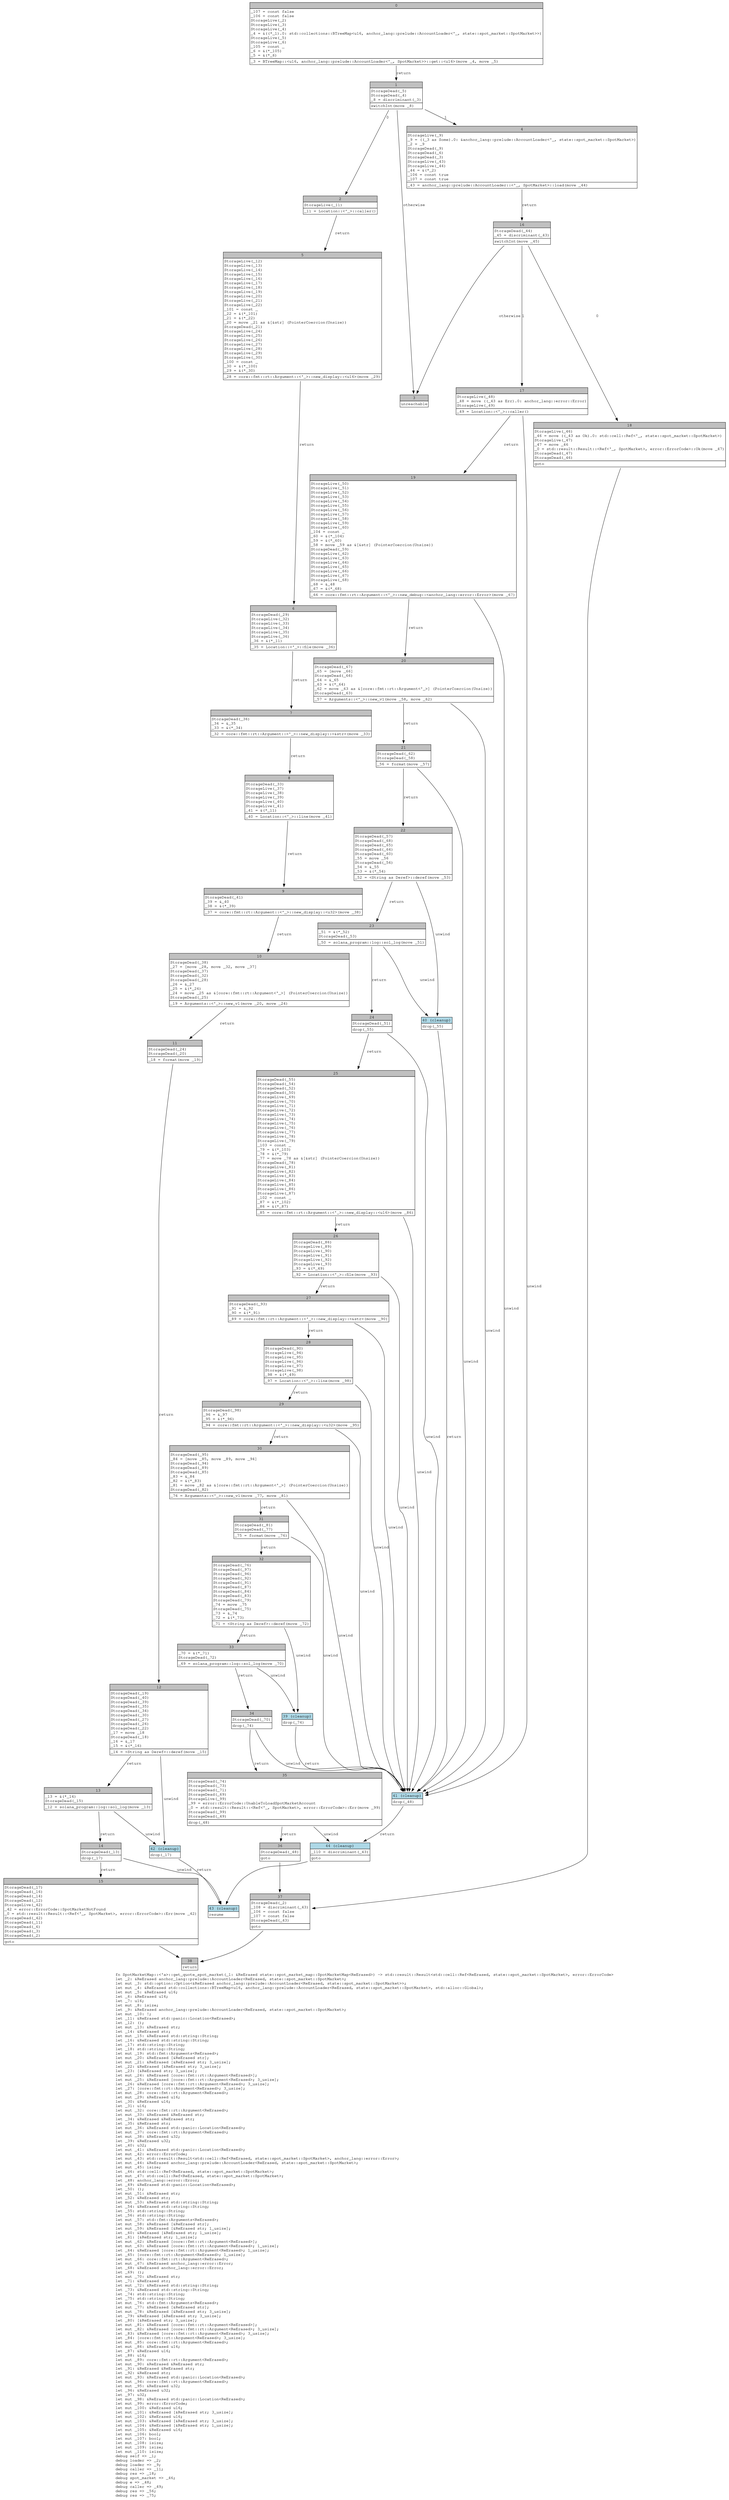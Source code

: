 digraph Mir_0_4139 {
    graph [fontname="Courier, monospace"];
    node [fontname="Courier, monospace"];
    edge [fontname="Courier, monospace"];
    label=<fn SpotMarketMap::&lt;'a&gt;::get_quote_spot_market(_1: &amp;ReErased state::spot_market_map::SpotMarketMap&lt;ReErased&gt;) -&gt; std::result::Result&lt;std::cell::Ref&lt;ReErased, state::spot_market::SpotMarket&gt;, error::ErrorCode&gt;<br align="left"/>let _2: &amp;ReErased anchor_lang::prelude::AccountLoader&lt;ReErased, state::spot_market::SpotMarket&gt;;<br align="left"/>let mut _3: std::option::Option&lt;&amp;ReErased anchor_lang::prelude::AccountLoader&lt;ReErased, state::spot_market::SpotMarket&gt;&gt;;<br align="left"/>let mut _4: &amp;ReErased std::collections::BTreeMap&lt;u16, anchor_lang::prelude::AccountLoader&lt;ReErased, state::spot_market::SpotMarket&gt;, std::alloc::Global&gt;;<br align="left"/>let mut _5: &amp;ReErased u16;<br align="left"/>let _6: &amp;ReErased u16;<br align="left"/>let _7: u16;<br align="left"/>let mut _8: isize;<br align="left"/>let _9: &amp;ReErased anchor_lang::prelude::AccountLoader&lt;ReErased, state::spot_market::SpotMarket&gt;;<br align="left"/>let mut _10: !;<br align="left"/>let _11: &amp;ReErased std::panic::Location&lt;ReErased&gt;;<br align="left"/>let _12: ();<br align="left"/>let mut _13: &amp;ReErased str;<br align="left"/>let _14: &amp;ReErased str;<br align="left"/>let mut _15: &amp;ReErased std::string::String;<br align="left"/>let _16: &amp;ReErased std::string::String;<br align="left"/>let _17: std::string::String;<br align="left"/>let _18: std::string::String;<br align="left"/>let mut _19: std::fmt::Arguments&lt;ReErased&gt;;<br align="left"/>let mut _20: &amp;ReErased [&amp;ReErased str];<br align="left"/>let mut _21: &amp;ReErased [&amp;ReErased str; 3_usize];<br align="left"/>let _22: &amp;ReErased [&amp;ReErased str; 3_usize];<br align="left"/>let _23: [&amp;ReErased str; 3_usize];<br align="left"/>let mut _24: &amp;ReErased [core::fmt::rt::Argument&lt;ReErased&gt;];<br align="left"/>let mut _25: &amp;ReErased [core::fmt::rt::Argument&lt;ReErased&gt;; 3_usize];<br align="left"/>let _26: &amp;ReErased [core::fmt::rt::Argument&lt;ReErased&gt;; 3_usize];<br align="left"/>let _27: [core::fmt::rt::Argument&lt;ReErased&gt;; 3_usize];<br align="left"/>let mut _28: core::fmt::rt::Argument&lt;ReErased&gt;;<br align="left"/>let mut _29: &amp;ReErased u16;<br align="left"/>let _30: &amp;ReErased u16;<br align="left"/>let _31: u16;<br align="left"/>let mut _32: core::fmt::rt::Argument&lt;ReErased&gt;;<br align="left"/>let mut _33: &amp;ReErased &amp;ReErased str;<br align="left"/>let _34: &amp;ReErased &amp;ReErased str;<br align="left"/>let _35: &amp;ReErased str;<br align="left"/>let mut _36: &amp;ReErased std::panic::Location&lt;ReErased&gt;;<br align="left"/>let mut _37: core::fmt::rt::Argument&lt;ReErased&gt;;<br align="left"/>let mut _38: &amp;ReErased u32;<br align="left"/>let _39: &amp;ReErased u32;<br align="left"/>let _40: u32;<br align="left"/>let mut _41: &amp;ReErased std::panic::Location&lt;ReErased&gt;;<br align="left"/>let mut _42: error::ErrorCode;<br align="left"/>let mut _43: std::result::Result&lt;std::cell::Ref&lt;ReErased, state::spot_market::SpotMarket&gt;, anchor_lang::error::Error&gt;;<br align="left"/>let mut _44: &amp;ReErased anchor_lang::prelude::AccountLoader&lt;ReErased, state::spot_market::SpotMarket&gt;;<br align="left"/>let mut _45: isize;<br align="left"/>let _46: std::cell::Ref&lt;ReErased, state::spot_market::SpotMarket&gt;;<br align="left"/>let mut _47: std::cell::Ref&lt;ReErased, state::spot_market::SpotMarket&gt;;<br align="left"/>let _48: anchor_lang::error::Error;<br align="left"/>let _49: &amp;ReErased std::panic::Location&lt;ReErased&gt;;<br align="left"/>let _50: ();<br align="left"/>let mut _51: &amp;ReErased str;<br align="left"/>let _52: &amp;ReErased str;<br align="left"/>let mut _53: &amp;ReErased std::string::String;<br align="left"/>let _54: &amp;ReErased std::string::String;<br align="left"/>let _55: std::string::String;<br align="left"/>let _56: std::string::String;<br align="left"/>let mut _57: std::fmt::Arguments&lt;ReErased&gt;;<br align="left"/>let mut _58: &amp;ReErased [&amp;ReErased str];<br align="left"/>let mut _59: &amp;ReErased [&amp;ReErased str; 1_usize];<br align="left"/>let _60: &amp;ReErased [&amp;ReErased str; 1_usize];<br align="left"/>let _61: [&amp;ReErased str; 1_usize];<br align="left"/>let mut _62: &amp;ReErased [core::fmt::rt::Argument&lt;ReErased&gt;];<br align="left"/>let mut _63: &amp;ReErased [core::fmt::rt::Argument&lt;ReErased&gt;; 1_usize];<br align="left"/>let _64: &amp;ReErased [core::fmt::rt::Argument&lt;ReErased&gt;; 1_usize];<br align="left"/>let _65: [core::fmt::rt::Argument&lt;ReErased&gt;; 1_usize];<br align="left"/>let mut _66: core::fmt::rt::Argument&lt;ReErased&gt;;<br align="left"/>let mut _67: &amp;ReErased anchor_lang::error::Error;<br align="left"/>let _68: &amp;ReErased anchor_lang::error::Error;<br align="left"/>let _69: ();<br align="left"/>let mut _70: &amp;ReErased str;<br align="left"/>let _71: &amp;ReErased str;<br align="left"/>let mut _72: &amp;ReErased std::string::String;<br align="left"/>let _73: &amp;ReErased std::string::String;<br align="left"/>let _74: std::string::String;<br align="left"/>let _75: std::string::String;<br align="left"/>let mut _76: std::fmt::Arguments&lt;ReErased&gt;;<br align="left"/>let mut _77: &amp;ReErased [&amp;ReErased str];<br align="left"/>let mut _78: &amp;ReErased [&amp;ReErased str; 3_usize];<br align="left"/>let _79: &amp;ReErased [&amp;ReErased str; 3_usize];<br align="left"/>let _80: [&amp;ReErased str; 3_usize];<br align="left"/>let mut _81: &amp;ReErased [core::fmt::rt::Argument&lt;ReErased&gt;];<br align="left"/>let mut _82: &amp;ReErased [core::fmt::rt::Argument&lt;ReErased&gt;; 3_usize];<br align="left"/>let _83: &amp;ReErased [core::fmt::rt::Argument&lt;ReErased&gt;; 3_usize];<br align="left"/>let _84: [core::fmt::rt::Argument&lt;ReErased&gt;; 3_usize];<br align="left"/>let mut _85: core::fmt::rt::Argument&lt;ReErased&gt;;<br align="left"/>let mut _86: &amp;ReErased u16;<br align="left"/>let _87: &amp;ReErased u16;<br align="left"/>let _88: u16;<br align="left"/>let mut _89: core::fmt::rt::Argument&lt;ReErased&gt;;<br align="left"/>let mut _90: &amp;ReErased &amp;ReErased str;<br align="left"/>let _91: &amp;ReErased &amp;ReErased str;<br align="left"/>let _92: &amp;ReErased str;<br align="left"/>let mut _93: &amp;ReErased std::panic::Location&lt;ReErased&gt;;<br align="left"/>let mut _94: core::fmt::rt::Argument&lt;ReErased&gt;;<br align="left"/>let mut _95: &amp;ReErased u32;<br align="left"/>let _96: &amp;ReErased u32;<br align="left"/>let _97: u32;<br align="left"/>let mut _98: &amp;ReErased std::panic::Location&lt;ReErased&gt;;<br align="left"/>let mut _99: error::ErrorCode;<br align="left"/>let mut _100: &amp;ReErased u16;<br align="left"/>let mut _101: &amp;ReErased [&amp;ReErased str; 3_usize];<br align="left"/>let mut _102: &amp;ReErased u16;<br align="left"/>let mut _103: &amp;ReErased [&amp;ReErased str; 3_usize];<br align="left"/>let mut _104: &amp;ReErased [&amp;ReErased str; 1_usize];<br align="left"/>let mut _105: &amp;ReErased u16;<br align="left"/>let mut _106: bool;<br align="left"/>let mut _107: bool;<br align="left"/>let mut _108: isize;<br align="left"/>let mut _109: isize;<br align="left"/>let mut _110: isize;<br align="left"/>debug self =&gt; _1;<br align="left"/>debug loader =&gt; _2;<br align="left"/>debug loader =&gt; _9;<br align="left"/>debug caller =&gt; _11;<br align="left"/>debug res =&gt; _18;<br align="left"/>debug spot_market =&gt; _46;<br align="left"/>debug e =&gt; _48;<br align="left"/>debug caller =&gt; _49;<br align="left"/>debug res =&gt; _56;<br align="left"/>debug res =&gt; _75;<br align="left"/>>;
    bb0__0_4139 [shape="none", label=<<table border="0" cellborder="1" cellspacing="0"><tr><td bgcolor="gray" align="center" colspan="1">0</td></tr><tr><td align="left" balign="left">_107 = const false<br/>_106 = const false<br/>StorageLive(_2)<br/>StorageLive(_3)<br/>StorageLive(_4)<br/>_4 = &amp;((*_1).0: std::collections::BTreeMap&lt;u16, anchor_lang::prelude::AccountLoader&lt;'_, state::spot_market::SpotMarket&gt;&gt;)<br/>StorageLive(_5)<br/>StorageLive(_6)<br/>_105 = const _<br/>_6 = &amp;(*_105)<br/>_5 = &amp;(*_6)<br/></td></tr><tr><td align="left">_3 = BTreeMap::&lt;u16, anchor_lang::prelude::AccountLoader&lt;'_, SpotMarket&gt;&gt;::get::&lt;u16&gt;(move _4, move _5)</td></tr></table>>];
    bb1__0_4139 [shape="none", label=<<table border="0" cellborder="1" cellspacing="0"><tr><td bgcolor="gray" align="center" colspan="1">1</td></tr><tr><td align="left" balign="left">StorageDead(_5)<br/>StorageDead(_4)<br/>_8 = discriminant(_3)<br/></td></tr><tr><td align="left">switchInt(move _8)</td></tr></table>>];
    bb2__0_4139 [shape="none", label=<<table border="0" cellborder="1" cellspacing="0"><tr><td bgcolor="gray" align="center" colspan="1">2</td></tr><tr><td align="left" balign="left">StorageLive(_11)<br/></td></tr><tr><td align="left">_11 = Location::&lt;'_&gt;::caller()</td></tr></table>>];
    bb3__0_4139 [shape="none", label=<<table border="0" cellborder="1" cellspacing="0"><tr><td bgcolor="gray" align="center" colspan="1">3</td></tr><tr><td align="left">unreachable</td></tr></table>>];
    bb4__0_4139 [shape="none", label=<<table border="0" cellborder="1" cellspacing="0"><tr><td bgcolor="gray" align="center" colspan="1">4</td></tr><tr><td align="left" balign="left">StorageLive(_9)<br/>_9 = ((_3 as Some).0: &amp;anchor_lang::prelude::AccountLoader&lt;'_, state::spot_market::SpotMarket&gt;)<br/>_2 = _9<br/>StorageDead(_9)<br/>StorageDead(_6)<br/>StorageDead(_3)<br/>StorageLive(_43)<br/>StorageLive(_44)<br/>_44 = &amp;(*_2)<br/>_106 = const true<br/>_107 = const true<br/></td></tr><tr><td align="left">_43 = anchor_lang::prelude::AccountLoader::&lt;'_, SpotMarket&gt;::load(move _44)</td></tr></table>>];
    bb5__0_4139 [shape="none", label=<<table border="0" cellborder="1" cellspacing="0"><tr><td bgcolor="gray" align="center" colspan="1">5</td></tr><tr><td align="left" balign="left">StorageLive(_12)<br/>StorageLive(_13)<br/>StorageLive(_14)<br/>StorageLive(_15)<br/>StorageLive(_16)<br/>StorageLive(_17)<br/>StorageLive(_18)<br/>StorageLive(_19)<br/>StorageLive(_20)<br/>StorageLive(_21)<br/>StorageLive(_22)<br/>_101 = const _<br/>_22 = &amp;(*_101)<br/>_21 = &amp;(*_22)<br/>_20 = move _21 as &amp;[&amp;str] (PointerCoercion(Unsize))<br/>StorageDead(_21)<br/>StorageLive(_24)<br/>StorageLive(_25)<br/>StorageLive(_26)<br/>StorageLive(_27)<br/>StorageLive(_28)<br/>StorageLive(_29)<br/>StorageLive(_30)<br/>_100 = const _<br/>_30 = &amp;(*_100)<br/>_29 = &amp;(*_30)<br/></td></tr><tr><td align="left">_28 = core::fmt::rt::Argument::&lt;'_&gt;::new_display::&lt;u16&gt;(move _29)</td></tr></table>>];
    bb6__0_4139 [shape="none", label=<<table border="0" cellborder="1" cellspacing="0"><tr><td bgcolor="gray" align="center" colspan="1">6</td></tr><tr><td align="left" balign="left">StorageDead(_29)<br/>StorageLive(_32)<br/>StorageLive(_33)<br/>StorageLive(_34)<br/>StorageLive(_35)<br/>StorageLive(_36)<br/>_36 = &amp;(*_11)<br/></td></tr><tr><td align="left">_35 = Location::&lt;'_&gt;::file(move _36)</td></tr></table>>];
    bb7__0_4139 [shape="none", label=<<table border="0" cellborder="1" cellspacing="0"><tr><td bgcolor="gray" align="center" colspan="1">7</td></tr><tr><td align="left" balign="left">StorageDead(_36)<br/>_34 = &amp;_35<br/>_33 = &amp;(*_34)<br/></td></tr><tr><td align="left">_32 = core::fmt::rt::Argument::&lt;'_&gt;::new_display::&lt;&amp;str&gt;(move _33)</td></tr></table>>];
    bb8__0_4139 [shape="none", label=<<table border="0" cellborder="1" cellspacing="0"><tr><td bgcolor="gray" align="center" colspan="1">8</td></tr><tr><td align="left" balign="left">StorageDead(_33)<br/>StorageLive(_37)<br/>StorageLive(_38)<br/>StorageLive(_39)<br/>StorageLive(_40)<br/>StorageLive(_41)<br/>_41 = &amp;(*_11)<br/></td></tr><tr><td align="left">_40 = Location::&lt;'_&gt;::line(move _41)</td></tr></table>>];
    bb9__0_4139 [shape="none", label=<<table border="0" cellborder="1" cellspacing="0"><tr><td bgcolor="gray" align="center" colspan="1">9</td></tr><tr><td align="left" balign="left">StorageDead(_41)<br/>_39 = &amp;_40<br/>_38 = &amp;(*_39)<br/></td></tr><tr><td align="left">_37 = core::fmt::rt::Argument::&lt;'_&gt;::new_display::&lt;u32&gt;(move _38)</td></tr></table>>];
    bb10__0_4139 [shape="none", label=<<table border="0" cellborder="1" cellspacing="0"><tr><td bgcolor="gray" align="center" colspan="1">10</td></tr><tr><td align="left" balign="left">StorageDead(_38)<br/>_27 = [move _28, move _32, move _37]<br/>StorageDead(_37)<br/>StorageDead(_32)<br/>StorageDead(_28)<br/>_26 = &amp;_27<br/>_25 = &amp;(*_26)<br/>_24 = move _25 as &amp;[core::fmt::rt::Argument&lt;'_&gt;] (PointerCoercion(Unsize))<br/>StorageDead(_25)<br/></td></tr><tr><td align="left">_19 = Arguments::&lt;'_&gt;::new_v1(move _20, move _24)</td></tr></table>>];
    bb11__0_4139 [shape="none", label=<<table border="0" cellborder="1" cellspacing="0"><tr><td bgcolor="gray" align="center" colspan="1">11</td></tr><tr><td align="left" balign="left">StorageDead(_24)<br/>StorageDead(_20)<br/></td></tr><tr><td align="left">_18 = format(move _19)</td></tr></table>>];
    bb12__0_4139 [shape="none", label=<<table border="0" cellborder="1" cellspacing="0"><tr><td bgcolor="gray" align="center" colspan="1">12</td></tr><tr><td align="left" balign="left">StorageDead(_19)<br/>StorageDead(_40)<br/>StorageDead(_39)<br/>StorageDead(_35)<br/>StorageDead(_34)<br/>StorageDead(_30)<br/>StorageDead(_27)<br/>StorageDead(_26)<br/>StorageDead(_22)<br/>_17 = move _18<br/>StorageDead(_18)<br/>_16 = &amp;_17<br/>_15 = &amp;(*_16)<br/></td></tr><tr><td align="left">_14 = &lt;String as Deref&gt;::deref(move _15)</td></tr></table>>];
    bb13__0_4139 [shape="none", label=<<table border="0" cellborder="1" cellspacing="0"><tr><td bgcolor="gray" align="center" colspan="1">13</td></tr><tr><td align="left" balign="left">_13 = &amp;(*_14)<br/>StorageDead(_15)<br/></td></tr><tr><td align="left">_12 = solana_program::log::sol_log(move _13)</td></tr></table>>];
    bb14__0_4139 [shape="none", label=<<table border="0" cellborder="1" cellspacing="0"><tr><td bgcolor="gray" align="center" colspan="1">14</td></tr><tr><td align="left" balign="left">StorageDead(_13)<br/></td></tr><tr><td align="left">drop(_17)</td></tr></table>>];
    bb15__0_4139 [shape="none", label=<<table border="0" cellborder="1" cellspacing="0"><tr><td bgcolor="gray" align="center" colspan="1">15</td></tr><tr><td align="left" balign="left">StorageDead(_17)<br/>StorageDead(_16)<br/>StorageDead(_14)<br/>StorageDead(_12)<br/>StorageLive(_42)<br/>_42 = error::ErrorCode::SpotMarketNotFound<br/>_0 = std::result::Result::&lt;Ref&lt;'_, SpotMarket&gt;, error::ErrorCode&gt;::Err(move _42)<br/>StorageDead(_42)<br/>StorageDead(_11)<br/>StorageDead(_6)<br/>StorageDead(_3)<br/>StorageDead(_2)<br/></td></tr><tr><td align="left">goto</td></tr></table>>];
    bb16__0_4139 [shape="none", label=<<table border="0" cellborder="1" cellspacing="0"><tr><td bgcolor="gray" align="center" colspan="1">16</td></tr><tr><td align="left" balign="left">StorageDead(_44)<br/>_45 = discriminant(_43)<br/></td></tr><tr><td align="left">switchInt(move _45)</td></tr></table>>];
    bb17__0_4139 [shape="none", label=<<table border="0" cellborder="1" cellspacing="0"><tr><td bgcolor="gray" align="center" colspan="1">17</td></tr><tr><td align="left" balign="left">StorageLive(_48)<br/>_48 = move ((_43 as Err).0: anchor_lang::error::Error)<br/>StorageLive(_49)<br/></td></tr><tr><td align="left">_49 = Location::&lt;'_&gt;::caller()</td></tr></table>>];
    bb18__0_4139 [shape="none", label=<<table border="0" cellborder="1" cellspacing="0"><tr><td bgcolor="gray" align="center" colspan="1">18</td></tr><tr><td align="left" balign="left">StorageLive(_46)<br/>_46 = move ((_43 as Ok).0: std::cell::Ref&lt;'_, state::spot_market::SpotMarket&gt;)<br/>StorageLive(_47)<br/>_47 = move _46<br/>_0 = std::result::Result::&lt;Ref&lt;'_, SpotMarket&gt;, error::ErrorCode&gt;::Ok(move _47)<br/>StorageDead(_47)<br/>StorageDead(_46)<br/></td></tr><tr><td align="left">goto</td></tr></table>>];
    bb19__0_4139 [shape="none", label=<<table border="0" cellborder="1" cellspacing="0"><tr><td bgcolor="gray" align="center" colspan="1">19</td></tr><tr><td align="left" balign="left">StorageLive(_50)<br/>StorageLive(_51)<br/>StorageLive(_52)<br/>StorageLive(_53)<br/>StorageLive(_54)<br/>StorageLive(_55)<br/>StorageLive(_56)<br/>StorageLive(_57)<br/>StorageLive(_58)<br/>StorageLive(_59)<br/>StorageLive(_60)<br/>_104 = const _<br/>_60 = &amp;(*_104)<br/>_59 = &amp;(*_60)<br/>_58 = move _59 as &amp;[&amp;str] (PointerCoercion(Unsize))<br/>StorageDead(_59)<br/>StorageLive(_62)<br/>StorageLive(_63)<br/>StorageLive(_64)<br/>StorageLive(_65)<br/>StorageLive(_66)<br/>StorageLive(_67)<br/>StorageLive(_68)<br/>_68 = &amp;_48<br/>_67 = &amp;(*_68)<br/></td></tr><tr><td align="left">_66 = core::fmt::rt::Argument::&lt;'_&gt;::new_debug::&lt;anchor_lang::error::Error&gt;(move _67)</td></tr></table>>];
    bb20__0_4139 [shape="none", label=<<table border="0" cellborder="1" cellspacing="0"><tr><td bgcolor="gray" align="center" colspan="1">20</td></tr><tr><td align="left" balign="left">StorageDead(_67)<br/>_65 = [move _66]<br/>StorageDead(_66)<br/>_64 = &amp;_65<br/>_63 = &amp;(*_64)<br/>_62 = move _63 as &amp;[core::fmt::rt::Argument&lt;'_&gt;] (PointerCoercion(Unsize))<br/>StorageDead(_63)<br/></td></tr><tr><td align="left">_57 = Arguments::&lt;'_&gt;::new_v1(move _58, move _62)</td></tr></table>>];
    bb21__0_4139 [shape="none", label=<<table border="0" cellborder="1" cellspacing="0"><tr><td bgcolor="gray" align="center" colspan="1">21</td></tr><tr><td align="left" balign="left">StorageDead(_62)<br/>StorageDead(_58)<br/></td></tr><tr><td align="left">_56 = format(move _57)</td></tr></table>>];
    bb22__0_4139 [shape="none", label=<<table border="0" cellborder="1" cellspacing="0"><tr><td bgcolor="gray" align="center" colspan="1">22</td></tr><tr><td align="left" balign="left">StorageDead(_57)<br/>StorageDead(_68)<br/>StorageDead(_65)<br/>StorageDead(_64)<br/>StorageDead(_60)<br/>_55 = move _56<br/>StorageDead(_56)<br/>_54 = &amp;_55<br/>_53 = &amp;(*_54)<br/></td></tr><tr><td align="left">_52 = &lt;String as Deref&gt;::deref(move _53)</td></tr></table>>];
    bb23__0_4139 [shape="none", label=<<table border="0" cellborder="1" cellspacing="0"><tr><td bgcolor="gray" align="center" colspan="1">23</td></tr><tr><td align="left" balign="left">_51 = &amp;(*_52)<br/>StorageDead(_53)<br/></td></tr><tr><td align="left">_50 = solana_program::log::sol_log(move _51)</td></tr></table>>];
    bb24__0_4139 [shape="none", label=<<table border="0" cellborder="1" cellspacing="0"><tr><td bgcolor="gray" align="center" colspan="1">24</td></tr><tr><td align="left" balign="left">StorageDead(_51)<br/></td></tr><tr><td align="left">drop(_55)</td></tr></table>>];
    bb25__0_4139 [shape="none", label=<<table border="0" cellborder="1" cellspacing="0"><tr><td bgcolor="gray" align="center" colspan="1">25</td></tr><tr><td align="left" balign="left">StorageDead(_55)<br/>StorageDead(_54)<br/>StorageDead(_52)<br/>StorageDead(_50)<br/>StorageLive(_69)<br/>StorageLive(_70)<br/>StorageLive(_71)<br/>StorageLive(_72)<br/>StorageLive(_73)<br/>StorageLive(_74)<br/>StorageLive(_75)<br/>StorageLive(_76)<br/>StorageLive(_77)<br/>StorageLive(_78)<br/>StorageLive(_79)<br/>_103 = const _<br/>_79 = &amp;(*_103)<br/>_78 = &amp;(*_79)<br/>_77 = move _78 as &amp;[&amp;str] (PointerCoercion(Unsize))<br/>StorageDead(_78)<br/>StorageLive(_81)<br/>StorageLive(_82)<br/>StorageLive(_83)<br/>StorageLive(_84)<br/>StorageLive(_85)<br/>StorageLive(_86)<br/>StorageLive(_87)<br/>_102 = const _<br/>_87 = &amp;(*_102)<br/>_86 = &amp;(*_87)<br/></td></tr><tr><td align="left">_85 = core::fmt::rt::Argument::&lt;'_&gt;::new_display::&lt;u16&gt;(move _86)</td></tr></table>>];
    bb26__0_4139 [shape="none", label=<<table border="0" cellborder="1" cellspacing="0"><tr><td bgcolor="gray" align="center" colspan="1">26</td></tr><tr><td align="left" balign="left">StorageDead(_86)<br/>StorageLive(_89)<br/>StorageLive(_90)<br/>StorageLive(_91)<br/>StorageLive(_92)<br/>StorageLive(_93)<br/>_93 = &amp;(*_49)<br/></td></tr><tr><td align="left">_92 = Location::&lt;'_&gt;::file(move _93)</td></tr></table>>];
    bb27__0_4139 [shape="none", label=<<table border="0" cellborder="1" cellspacing="0"><tr><td bgcolor="gray" align="center" colspan="1">27</td></tr><tr><td align="left" balign="left">StorageDead(_93)<br/>_91 = &amp;_92<br/>_90 = &amp;(*_91)<br/></td></tr><tr><td align="left">_89 = core::fmt::rt::Argument::&lt;'_&gt;::new_display::&lt;&amp;str&gt;(move _90)</td></tr></table>>];
    bb28__0_4139 [shape="none", label=<<table border="0" cellborder="1" cellspacing="0"><tr><td bgcolor="gray" align="center" colspan="1">28</td></tr><tr><td align="left" balign="left">StorageDead(_90)<br/>StorageLive(_94)<br/>StorageLive(_95)<br/>StorageLive(_96)<br/>StorageLive(_97)<br/>StorageLive(_98)<br/>_98 = &amp;(*_49)<br/></td></tr><tr><td align="left">_97 = Location::&lt;'_&gt;::line(move _98)</td></tr></table>>];
    bb29__0_4139 [shape="none", label=<<table border="0" cellborder="1" cellspacing="0"><tr><td bgcolor="gray" align="center" colspan="1">29</td></tr><tr><td align="left" balign="left">StorageDead(_98)<br/>_96 = &amp;_97<br/>_95 = &amp;(*_96)<br/></td></tr><tr><td align="left">_94 = core::fmt::rt::Argument::&lt;'_&gt;::new_display::&lt;u32&gt;(move _95)</td></tr></table>>];
    bb30__0_4139 [shape="none", label=<<table border="0" cellborder="1" cellspacing="0"><tr><td bgcolor="gray" align="center" colspan="1">30</td></tr><tr><td align="left" balign="left">StorageDead(_95)<br/>_84 = [move _85, move _89, move _94]<br/>StorageDead(_94)<br/>StorageDead(_89)<br/>StorageDead(_85)<br/>_83 = &amp;_84<br/>_82 = &amp;(*_83)<br/>_81 = move _82 as &amp;[core::fmt::rt::Argument&lt;'_&gt;] (PointerCoercion(Unsize))<br/>StorageDead(_82)<br/></td></tr><tr><td align="left">_76 = Arguments::&lt;'_&gt;::new_v1(move _77, move _81)</td></tr></table>>];
    bb31__0_4139 [shape="none", label=<<table border="0" cellborder="1" cellspacing="0"><tr><td bgcolor="gray" align="center" colspan="1">31</td></tr><tr><td align="left" balign="left">StorageDead(_81)<br/>StorageDead(_77)<br/></td></tr><tr><td align="left">_75 = format(move _76)</td></tr></table>>];
    bb32__0_4139 [shape="none", label=<<table border="0" cellborder="1" cellspacing="0"><tr><td bgcolor="gray" align="center" colspan="1">32</td></tr><tr><td align="left" balign="left">StorageDead(_76)<br/>StorageDead(_97)<br/>StorageDead(_96)<br/>StorageDead(_92)<br/>StorageDead(_91)<br/>StorageDead(_87)<br/>StorageDead(_84)<br/>StorageDead(_83)<br/>StorageDead(_79)<br/>_74 = move _75<br/>StorageDead(_75)<br/>_73 = &amp;_74<br/>_72 = &amp;(*_73)<br/></td></tr><tr><td align="left">_71 = &lt;String as Deref&gt;::deref(move _72)</td></tr></table>>];
    bb33__0_4139 [shape="none", label=<<table border="0" cellborder="1" cellspacing="0"><tr><td bgcolor="gray" align="center" colspan="1">33</td></tr><tr><td align="left" balign="left">_70 = &amp;(*_71)<br/>StorageDead(_72)<br/></td></tr><tr><td align="left">_69 = solana_program::log::sol_log(move _70)</td></tr></table>>];
    bb34__0_4139 [shape="none", label=<<table border="0" cellborder="1" cellspacing="0"><tr><td bgcolor="gray" align="center" colspan="1">34</td></tr><tr><td align="left" balign="left">StorageDead(_70)<br/></td></tr><tr><td align="left">drop(_74)</td></tr></table>>];
    bb35__0_4139 [shape="none", label=<<table border="0" cellborder="1" cellspacing="0"><tr><td bgcolor="gray" align="center" colspan="1">35</td></tr><tr><td align="left" balign="left">StorageDead(_74)<br/>StorageDead(_73)<br/>StorageDead(_71)<br/>StorageDead(_69)<br/>StorageLive(_99)<br/>_99 = error::ErrorCode::UnableToLoadSpotMarketAccount<br/>_0 = std::result::Result::&lt;Ref&lt;'_, SpotMarket&gt;, error::ErrorCode&gt;::Err(move _99)<br/>StorageDead(_99)<br/>StorageDead(_49)<br/></td></tr><tr><td align="left">drop(_48)</td></tr></table>>];
    bb36__0_4139 [shape="none", label=<<table border="0" cellborder="1" cellspacing="0"><tr><td bgcolor="gray" align="center" colspan="1">36</td></tr><tr><td align="left" balign="left">StorageDead(_48)<br/></td></tr><tr><td align="left">goto</td></tr></table>>];
    bb37__0_4139 [shape="none", label=<<table border="0" cellborder="1" cellspacing="0"><tr><td bgcolor="gray" align="center" colspan="1">37</td></tr><tr><td align="left" balign="left">StorageDead(_2)<br/>_108 = discriminant(_43)<br/>_106 = const false<br/>_107 = const false<br/>StorageDead(_43)<br/></td></tr><tr><td align="left">goto</td></tr></table>>];
    bb38__0_4139 [shape="none", label=<<table border="0" cellborder="1" cellspacing="0"><tr><td bgcolor="gray" align="center" colspan="1">38</td></tr><tr><td align="left">return</td></tr></table>>];
    bb39__0_4139 [shape="none", label=<<table border="0" cellborder="1" cellspacing="0"><tr><td bgcolor="lightblue" align="center" colspan="1">39 (cleanup)</td></tr><tr><td align="left">drop(_74)</td></tr></table>>];
    bb40__0_4139 [shape="none", label=<<table border="0" cellborder="1" cellspacing="0"><tr><td bgcolor="lightblue" align="center" colspan="1">40 (cleanup)</td></tr><tr><td align="left">drop(_55)</td></tr></table>>];
    bb41__0_4139 [shape="none", label=<<table border="0" cellborder="1" cellspacing="0"><tr><td bgcolor="lightblue" align="center" colspan="1">41 (cleanup)</td></tr><tr><td align="left">drop(_48)</td></tr></table>>];
    bb42__0_4139 [shape="none", label=<<table border="0" cellborder="1" cellspacing="0"><tr><td bgcolor="lightblue" align="center" colspan="1">42 (cleanup)</td></tr><tr><td align="left">drop(_17)</td></tr></table>>];
    bb43__0_4139 [shape="none", label=<<table border="0" cellborder="1" cellspacing="0"><tr><td bgcolor="lightblue" align="center" colspan="1">43 (cleanup)</td></tr><tr><td align="left">resume</td></tr></table>>];
    bb44__0_4139 [shape="none", label=<<table border="0" cellborder="1" cellspacing="0"><tr><td bgcolor="lightblue" align="center" colspan="1">44 (cleanup)</td></tr><tr><td align="left" balign="left">_110 = discriminant(_43)<br/></td></tr><tr><td align="left">goto</td></tr></table>>];
    bb0__0_4139 -> bb1__0_4139 [label="return"];
    bb1__0_4139 -> bb2__0_4139 [label="0"];
    bb1__0_4139 -> bb4__0_4139 [label="1"];
    bb1__0_4139 -> bb3__0_4139 [label="otherwise"];
    bb2__0_4139 -> bb5__0_4139 [label="return"];
    bb4__0_4139 -> bb16__0_4139 [label="return"];
    bb5__0_4139 -> bb6__0_4139 [label="return"];
    bb6__0_4139 -> bb7__0_4139 [label="return"];
    bb7__0_4139 -> bb8__0_4139 [label="return"];
    bb8__0_4139 -> bb9__0_4139 [label="return"];
    bb9__0_4139 -> bb10__0_4139 [label="return"];
    bb10__0_4139 -> bb11__0_4139 [label="return"];
    bb11__0_4139 -> bb12__0_4139 [label="return"];
    bb12__0_4139 -> bb13__0_4139 [label="return"];
    bb12__0_4139 -> bb42__0_4139 [label="unwind"];
    bb13__0_4139 -> bb14__0_4139 [label="return"];
    bb13__0_4139 -> bb42__0_4139 [label="unwind"];
    bb14__0_4139 -> bb15__0_4139 [label="return"];
    bb14__0_4139 -> bb43__0_4139 [label="unwind"];
    bb15__0_4139 -> bb38__0_4139 [label=""];
    bb16__0_4139 -> bb18__0_4139 [label="0"];
    bb16__0_4139 -> bb17__0_4139 [label="1"];
    bb16__0_4139 -> bb3__0_4139 [label="otherwise"];
    bb17__0_4139 -> bb19__0_4139 [label="return"];
    bb17__0_4139 -> bb41__0_4139 [label="unwind"];
    bb18__0_4139 -> bb37__0_4139 [label=""];
    bb19__0_4139 -> bb20__0_4139 [label="return"];
    bb19__0_4139 -> bb41__0_4139 [label="unwind"];
    bb20__0_4139 -> bb21__0_4139 [label="return"];
    bb20__0_4139 -> bb41__0_4139 [label="unwind"];
    bb21__0_4139 -> bb22__0_4139 [label="return"];
    bb21__0_4139 -> bb41__0_4139 [label="unwind"];
    bb22__0_4139 -> bb23__0_4139 [label="return"];
    bb22__0_4139 -> bb40__0_4139 [label="unwind"];
    bb23__0_4139 -> bb24__0_4139 [label="return"];
    bb23__0_4139 -> bb40__0_4139 [label="unwind"];
    bb24__0_4139 -> bb25__0_4139 [label="return"];
    bb24__0_4139 -> bb41__0_4139 [label="unwind"];
    bb25__0_4139 -> bb26__0_4139 [label="return"];
    bb25__0_4139 -> bb41__0_4139 [label="unwind"];
    bb26__0_4139 -> bb27__0_4139 [label="return"];
    bb26__0_4139 -> bb41__0_4139 [label="unwind"];
    bb27__0_4139 -> bb28__0_4139 [label="return"];
    bb27__0_4139 -> bb41__0_4139 [label="unwind"];
    bb28__0_4139 -> bb29__0_4139 [label="return"];
    bb28__0_4139 -> bb41__0_4139 [label="unwind"];
    bb29__0_4139 -> bb30__0_4139 [label="return"];
    bb29__0_4139 -> bb41__0_4139 [label="unwind"];
    bb30__0_4139 -> bb31__0_4139 [label="return"];
    bb30__0_4139 -> bb41__0_4139 [label="unwind"];
    bb31__0_4139 -> bb32__0_4139 [label="return"];
    bb31__0_4139 -> bb41__0_4139 [label="unwind"];
    bb32__0_4139 -> bb33__0_4139 [label="return"];
    bb32__0_4139 -> bb39__0_4139 [label="unwind"];
    bb33__0_4139 -> bb34__0_4139 [label="return"];
    bb33__0_4139 -> bb39__0_4139 [label="unwind"];
    bb34__0_4139 -> bb35__0_4139 [label="return"];
    bb34__0_4139 -> bb41__0_4139 [label="unwind"];
    bb35__0_4139 -> bb36__0_4139 [label="return"];
    bb35__0_4139 -> bb44__0_4139 [label="unwind"];
    bb36__0_4139 -> bb37__0_4139 [label=""];
    bb37__0_4139 -> bb38__0_4139 [label=""];
    bb39__0_4139 -> bb41__0_4139 [label="return"];
    bb40__0_4139 -> bb41__0_4139 [label="return"];
    bb41__0_4139 -> bb44__0_4139 [label="return"];
    bb42__0_4139 -> bb43__0_4139 [label="return"];
    bb44__0_4139 -> bb43__0_4139 [label=""];
}
